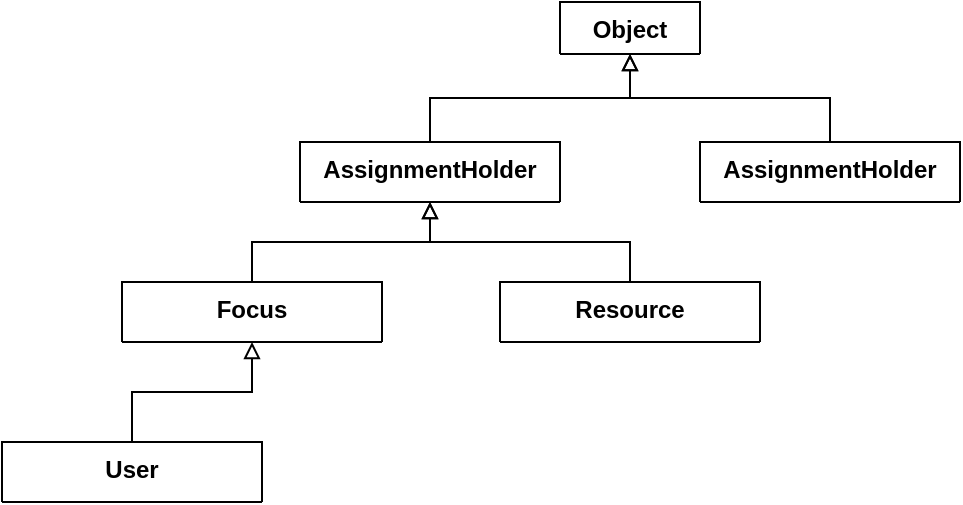 <mxfile version="14.4.3" type="device"><diagram id="CM4L_jIcv7Ds4LYFCNI4" name="Page-1"><mxGraphModel dx="1102" dy="853" grid="1" gridSize="10" guides="1" tooltips="1" connect="1" arrows="1" fold="1" page="1" pageScale="1" pageWidth="827" pageHeight="1169" math="0" shadow="0"><root><mxCell id="0"/><mxCell id="1" parent="0"/><mxCell id="A_4JLQAAz7Q1SxFaa9EX-1" value="Object" style="swimlane;fontStyle=1;align=center;verticalAlign=top;childLayout=stackLayout;horizontal=1;startSize=26;horizontalStack=0;resizeParent=1;resizeParentMax=0;resizeLast=0;collapsible=1;marginBottom=0;" vertex="1" collapsed="1" parent="1"><mxGeometry x="379" y="40" width="70" height="26" as="geometry"><mxRectangle x="130" y="80" width="160" height="34" as="alternateBounds"/></mxGeometry></mxCell><mxCell id="A_4JLQAAz7Q1SxFaa9EX-3" value="" style="line;strokeWidth=1;fillColor=none;align=left;verticalAlign=middle;spacingTop=-1;spacingLeft=3;spacingRight=3;rotatable=0;labelPosition=right;points=[];portConstraint=eastwest;" vertex="1" parent="A_4JLQAAz7Q1SxFaa9EX-1"><mxGeometry y="26" width="70" height="8" as="geometry"/></mxCell><mxCell id="A_4JLQAAz7Q1SxFaa9EX-7" style="edgeStyle=orthogonalEdgeStyle;rounded=0;orthogonalLoop=1;jettySize=auto;html=1;entryX=0.5;entryY=1;entryDx=0;entryDy=0;endArrow=block;endFill=0;" edge="1" parent="1" source="A_4JLQAAz7Q1SxFaa9EX-5" target="A_4JLQAAz7Q1SxFaa9EX-1"><mxGeometry relative="1" as="geometry"/></mxCell><mxCell id="A_4JLQAAz7Q1SxFaa9EX-5" value="AssignmentHolder" style="swimlane;fontStyle=1;align=center;verticalAlign=top;childLayout=stackLayout;horizontal=1;startSize=40;horizontalStack=0;resizeParent=1;resizeParentMax=0;resizeLast=0;collapsible=1;marginBottom=0;" vertex="1" collapsed="1" parent="1"><mxGeometry x="249" y="110" width="130" height="30" as="geometry"><mxRectangle x="90" y="150" width="160" height="34" as="alternateBounds"/></mxGeometry></mxCell><mxCell id="A_4JLQAAz7Q1SxFaa9EX-6" value="" style="line;strokeWidth=1;fillColor=none;align=left;verticalAlign=middle;spacingTop=-1;spacingLeft=3;spacingRight=3;rotatable=0;labelPosition=right;points=[];portConstraint=eastwest;" vertex="1" parent="A_4JLQAAz7Q1SxFaa9EX-5"><mxGeometry y="30" width="130" height="8" as="geometry"/></mxCell><mxCell id="A_4JLQAAz7Q1SxFaa9EX-10" style="edgeStyle=orthogonalEdgeStyle;rounded=0;orthogonalLoop=1;jettySize=auto;html=1;endArrow=block;endFill=0;" edge="1" parent="1" source="A_4JLQAAz7Q1SxFaa9EX-8" target="A_4JLQAAz7Q1SxFaa9EX-1"><mxGeometry relative="1" as="geometry"/></mxCell><mxCell id="A_4JLQAAz7Q1SxFaa9EX-8" value="AssignmentHolder" style="swimlane;fontStyle=1;align=center;verticalAlign=top;childLayout=stackLayout;horizontal=1;startSize=40;horizontalStack=0;resizeParent=1;resizeParentMax=0;resizeLast=0;collapsible=1;marginBottom=0;" vertex="1" collapsed="1" parent="1"><mxGeometry x="449" y="110" width="130" height="30" as="geometry"><mxRectangle x="90" y="150" width="160" height="34" as="alternateBounds"/></mxGeometry></mxCell><mxCell id="A_4JLQAAz7Q1SxFaa9EX-9" value="" style="line;strokeWidth=1;fillColor=none;align=left;verticalAlign=middle;spacingTop=-1;spacingLeft=3;spacingRight=3;rotatable=0;labelPosition=right;points=[];portConstraint=eastwest;" vertex="1" parent="A_4JLQAAz7Q1SxFaa9EX-8"><mxGeometry y="30" width="130" height="8" as="geometry"/></mxCell><mxCell id="A_4JLQAAz7Q1SxFaa9EX-13" style="edgeStyle=orthogonalEdgeStyle;rounded=0;orthogonalLoop=1;jettySize=auto;html=1;endArrow=block;endFill=0;" edge="1" parent="1" source="A_4JLQAAz7Q1SxFaa9EX-11" target="A_4JLQAAz7Q1SxFaa9EX-5"><mxGeometry relative="1" as="geometry"/></mxCell><mxCell id="A_4JLQAAz7Q1SxFaa9EX-11" value="Focus" style="swimlane;fontStyle=1;align=center;verticalAlign=top;childLayout=stackLayout;horizontal=1;startSize=40;horizontalStack=0;resizeParent=1;resizeParentMax=0;resizeLast=0;collapsible=1;marginBottom=0;" vertex="1" collapsed="1" parent="1"><mxGeometry x="160" y="180" width="130" height="30" as="geometry"><mxRectangle x="90" y="150" width="160" height="34" as="alternateBounds"/></mxGeometry></mxCell><mxCell id="A_4JLQAAz7Q1SxFaa9EX-12" value="" style="line;strokeWidth=1;fillColor=none;align=left;verticalAlign=middle;spacingTop=-1;spacingLeft=3;spacingRight=3;rotatable=0;labelPosition=right;points=[];portConstraint=eastwest;" vertex="1" parent="A_4JLQAAz7Q1SxFaa9EX-11"><mxGeometry y="30" width="130" height="8" as="geometry"/></mxCell><mxCell id="A_4JLQAAz7Q1SxFaa9EX-16" style="edgeStyle=orthogonalEdgeStyle;rounded=0;orthogonalLoop=1;jettySize=auto;html=1;endArrow=block;endFill=0;" edge="1" parent="1" source="A_4JLQAAz7Q1SxFaa9EX-14" target="A_4JLQAAz7Q1SxFaa9EX-5"><mxGeometry relative="1" as="geometry"/></mxCell><mxCell id="A_4JLQAAz7Q1SxFaa9EX-14" value="Resource" style="swimlane;fontStyle=1;align=center;verticalAlign=top;childLayout=stackLayout;horizontal=1;startSize=40;horizontalStack=0;resizeParent=1;resizeParentMax=0;resizeLast=0;collapsible=1;marginBottom=0;" vertex="1" collapsed="1" parent="1"><mxGeometry x="349" y="180" width="130" height="30" as="geometry"><mxRectangle x="90" y="150" width="160" height="34" as="alternateBounds"/></mxGeometry></mxCell><mxCell id="A_4JLQAAz7Q1SxFaa9EX-15" value="" style="line;strokeWidth=1;fillColor=none;align=left;verticalAlign=middle;spacingTop=-1;spacingLeft=3;spacingRight=3;rotatable=0;labelPosition=right;points=[];portConstraint=eastwest;" vertex="1" parent="A_4JLQAAz7Q1SxFaa9EX-14"><mxGeometry y="30" width="130" height="8" as="geometry"/></mxCell><mxCell id="A_4JLQAAz7Q1SxFaa9EX-19" style="edgeStyle=orthogonalEdgeStyle;rounded=0;orthogonalLoop=1;jettySize=auto;html=1;entryX=0.5;entryY=1;entryDx=0;entryDy=0;endArrow=block;endFill=0;" edge="1" parent="1" source="A_4JLQAAz7Q1SxFaa9EX-17" target="A_4JLQAAz7Q1SxFaa9EX-11"><mxGeometry relative="1" as="geometry"/></mxCell><mxCell id="A_4JLQAAz7Q1SxFaa9EX-17" value="User" style="swimlane;fontStyle=1;align=center;verticalAlign=top;childLayout=stackLayout;horizontal=1;startSize=40;horizontalStack=0;resizeParent=1;resizeParentMax=0;resizeLast=0;collapsible=1;marginBottom=0;" vertex="1" collapsed="1" parent="1"><mxGeometry x="100" y="260" width="130" height="30" as="geometry"><mxRectangle x="90" y="150" width="160" height="34" as="alternateBounds"/></mxGeometry></mxCell><mxCell id="A_4JLQAAz7Q1SxFaa9EX-18" value="" style="line;strokeWidth=1;fillColor=none;align=left;verticalAlign=middle;spacingTop=-1;spacingLeft=3;spacingRight=3;rotatable=0;labelPosition=right;points=[];portConstraint=eastwest;" vertex="1" parent="A_4JLQAAz7Q1SxFaa9EX-17"><mxGeometry y="30" width="130" height="8" as="geometry"/></mxCell></root></mxGraphModel></diagram></mxfile>